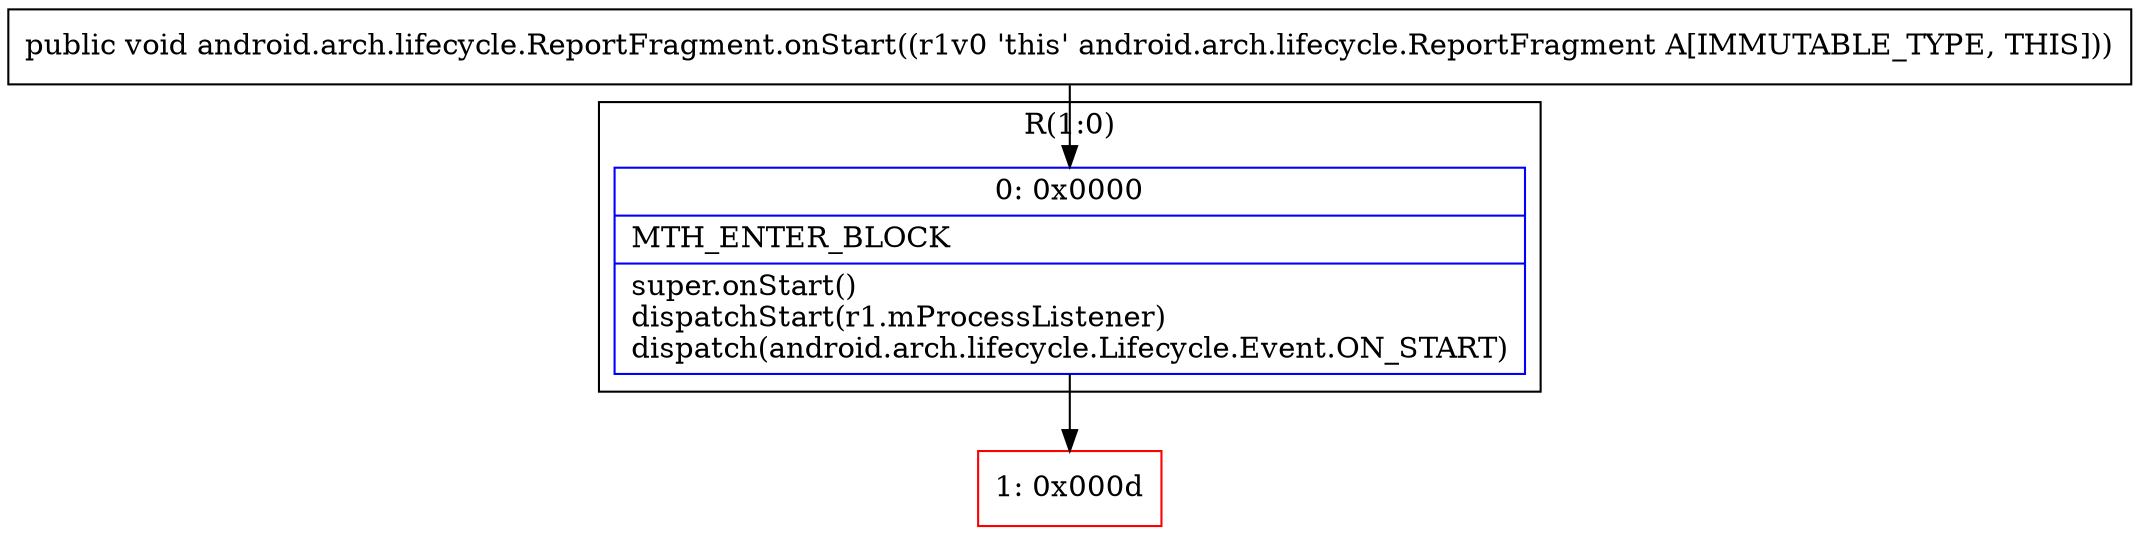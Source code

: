 digraph "CFG forandroid.arch.lifecycle.ReportFragment.onStart()V" {
subgraph cluster_Region_885605247 {
label = "R(1:0)";
node [shape=record,color=blue];
Node_0 [shape=record,label="{0\:\ 0x0000|MTH_ENTER_BLOCK\l|super.onStart()\ldispatchStart(r1.mProcessListener)\ldispatch(android.arch.lifecycle.Lifecycle.Event.ON_START)\l}"];
}
Node_1 [shape=record,color=red,label="{1\:\ 0x000d}"];
MethodNode[shape=record,label="{public void android.arch.lifecycle.ReportFragment.onStart((r1v0 'this' android.arch.lifecycle.ReportFragment A[IMMUTABLE_TYPE, THIS])) }"];
MethodNode -> Node_0;
Node_0 -> Node_1;
}

